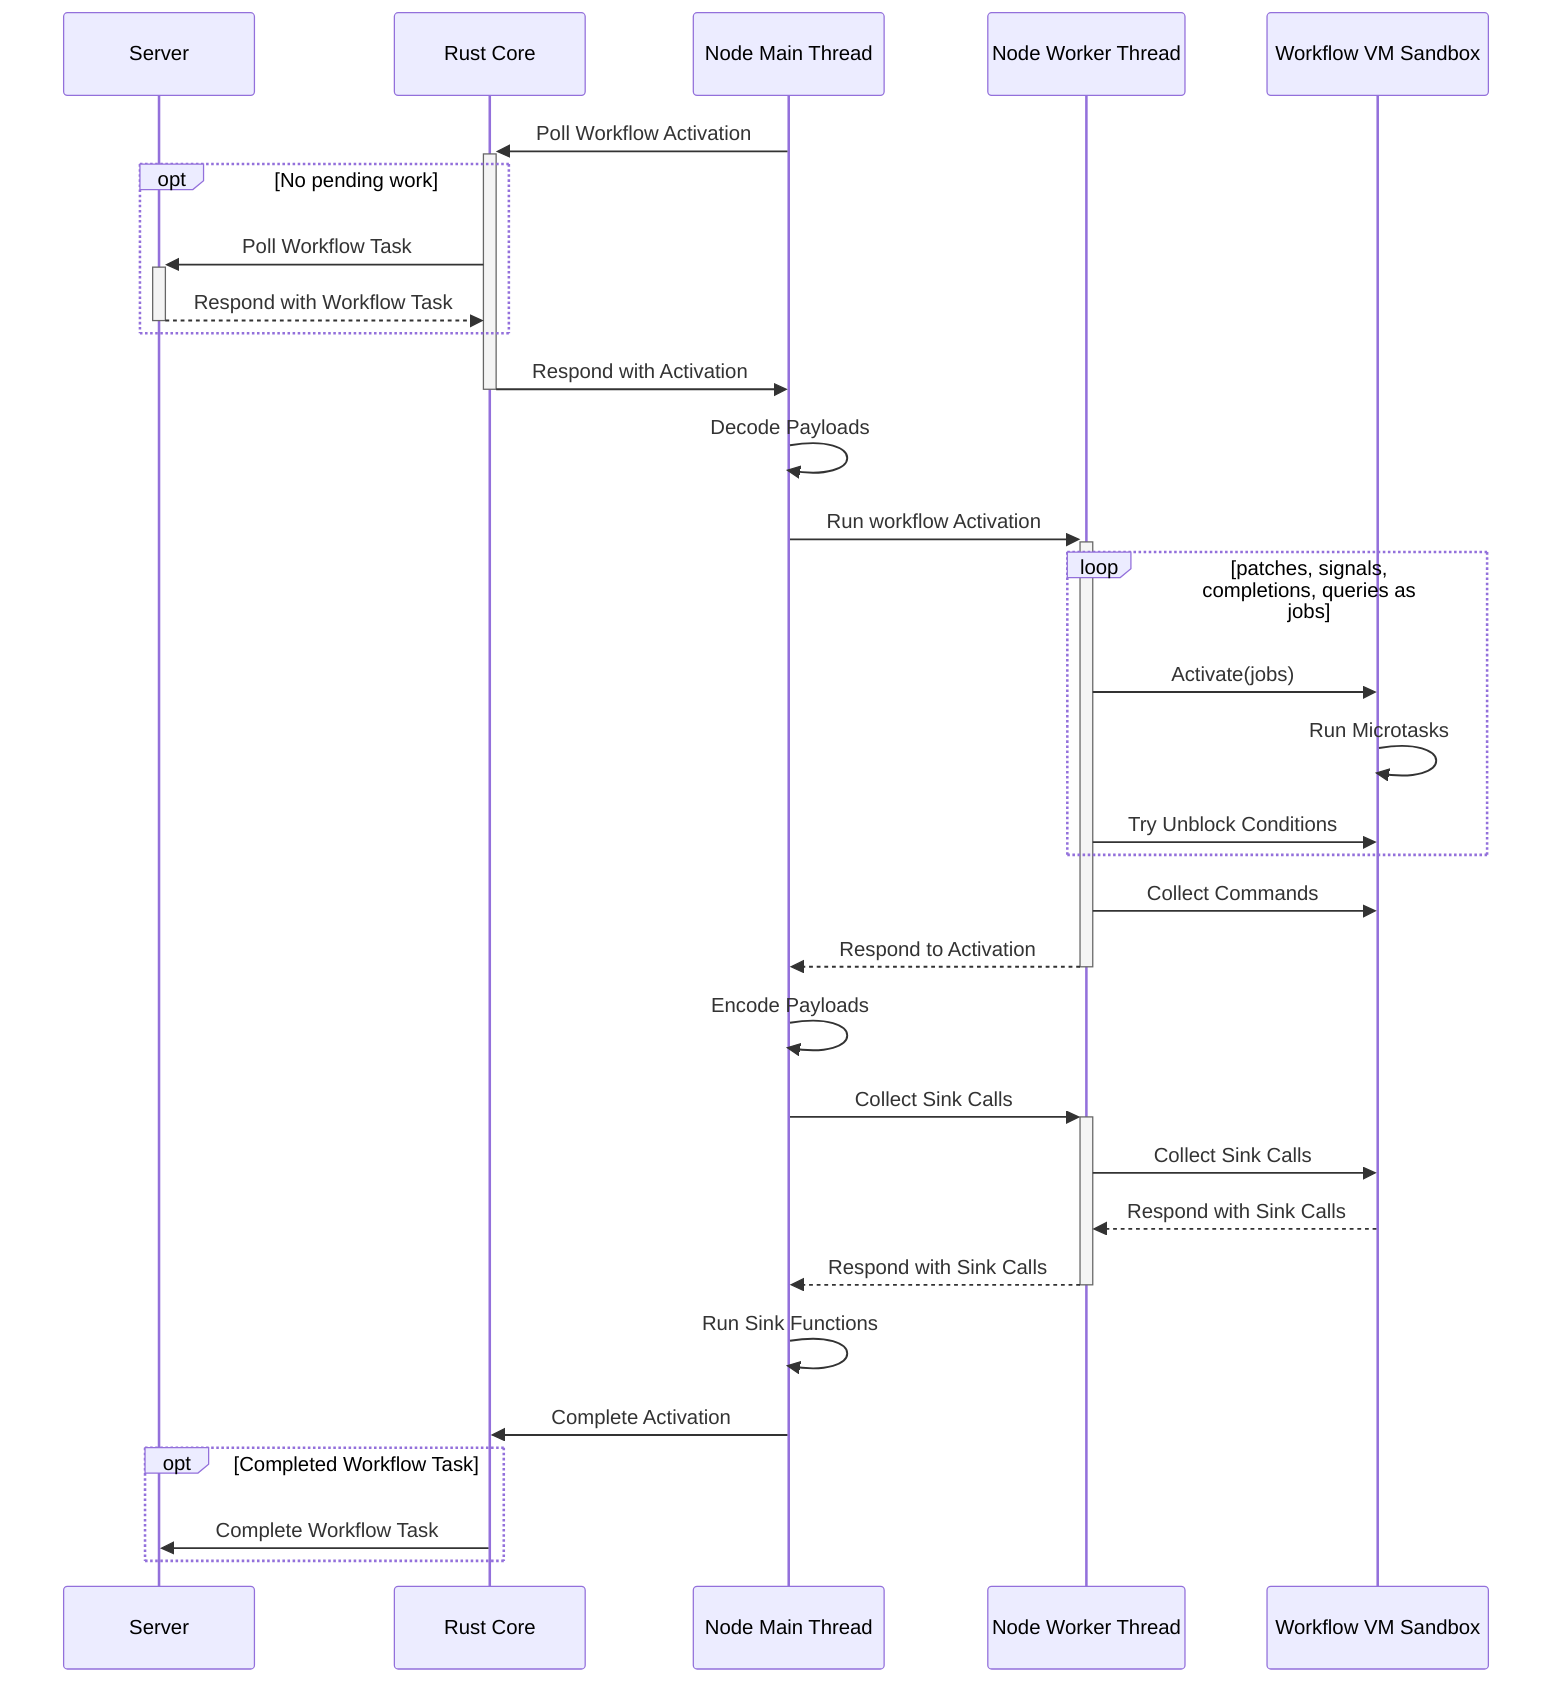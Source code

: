 sequenceDiagram
    participant Server
    participant Core as Rust Core
    participant MT as Node Main Thread
    participant WT as Node Worker Thread
    participant VM as Workflow VM Sandbox

    MT->>+Core: Poll Workflow Activation
    opt No pending work
        Core->>+Server: Poll Workflow Task
        Server-->>-Core: Respond with Workflow Task
    end
    Core->>-MT: Respond with Activation
    MT->>MT: Decode Payloads
    MT->>+WT: Run workflow Activation
    loop patches, signals, completions, queries as jobs
        WT->>VM: Activate(jobs)
        VM->>VM: Run Microtasks
        WT->>VM: Try Unblock Conditions
    end
    WT->>VM: Collect Commands
    WT-->>-MT: Respond to Activation
    MT->>MT: Encode Payloads
    MT->>+WT: Collect Sink Calls
    WT->>VM: Collect Sink Calls
    VM-->>WT: Respond with Sink Calls
    WT-->>-MT: Respond with Sink Calls
    MT->>MT: Run Sink Functions
    MT->>Core: Complete Activation
    opt Completed Workflow Task   
        Core->>Server: Complete Workflow Task
    end